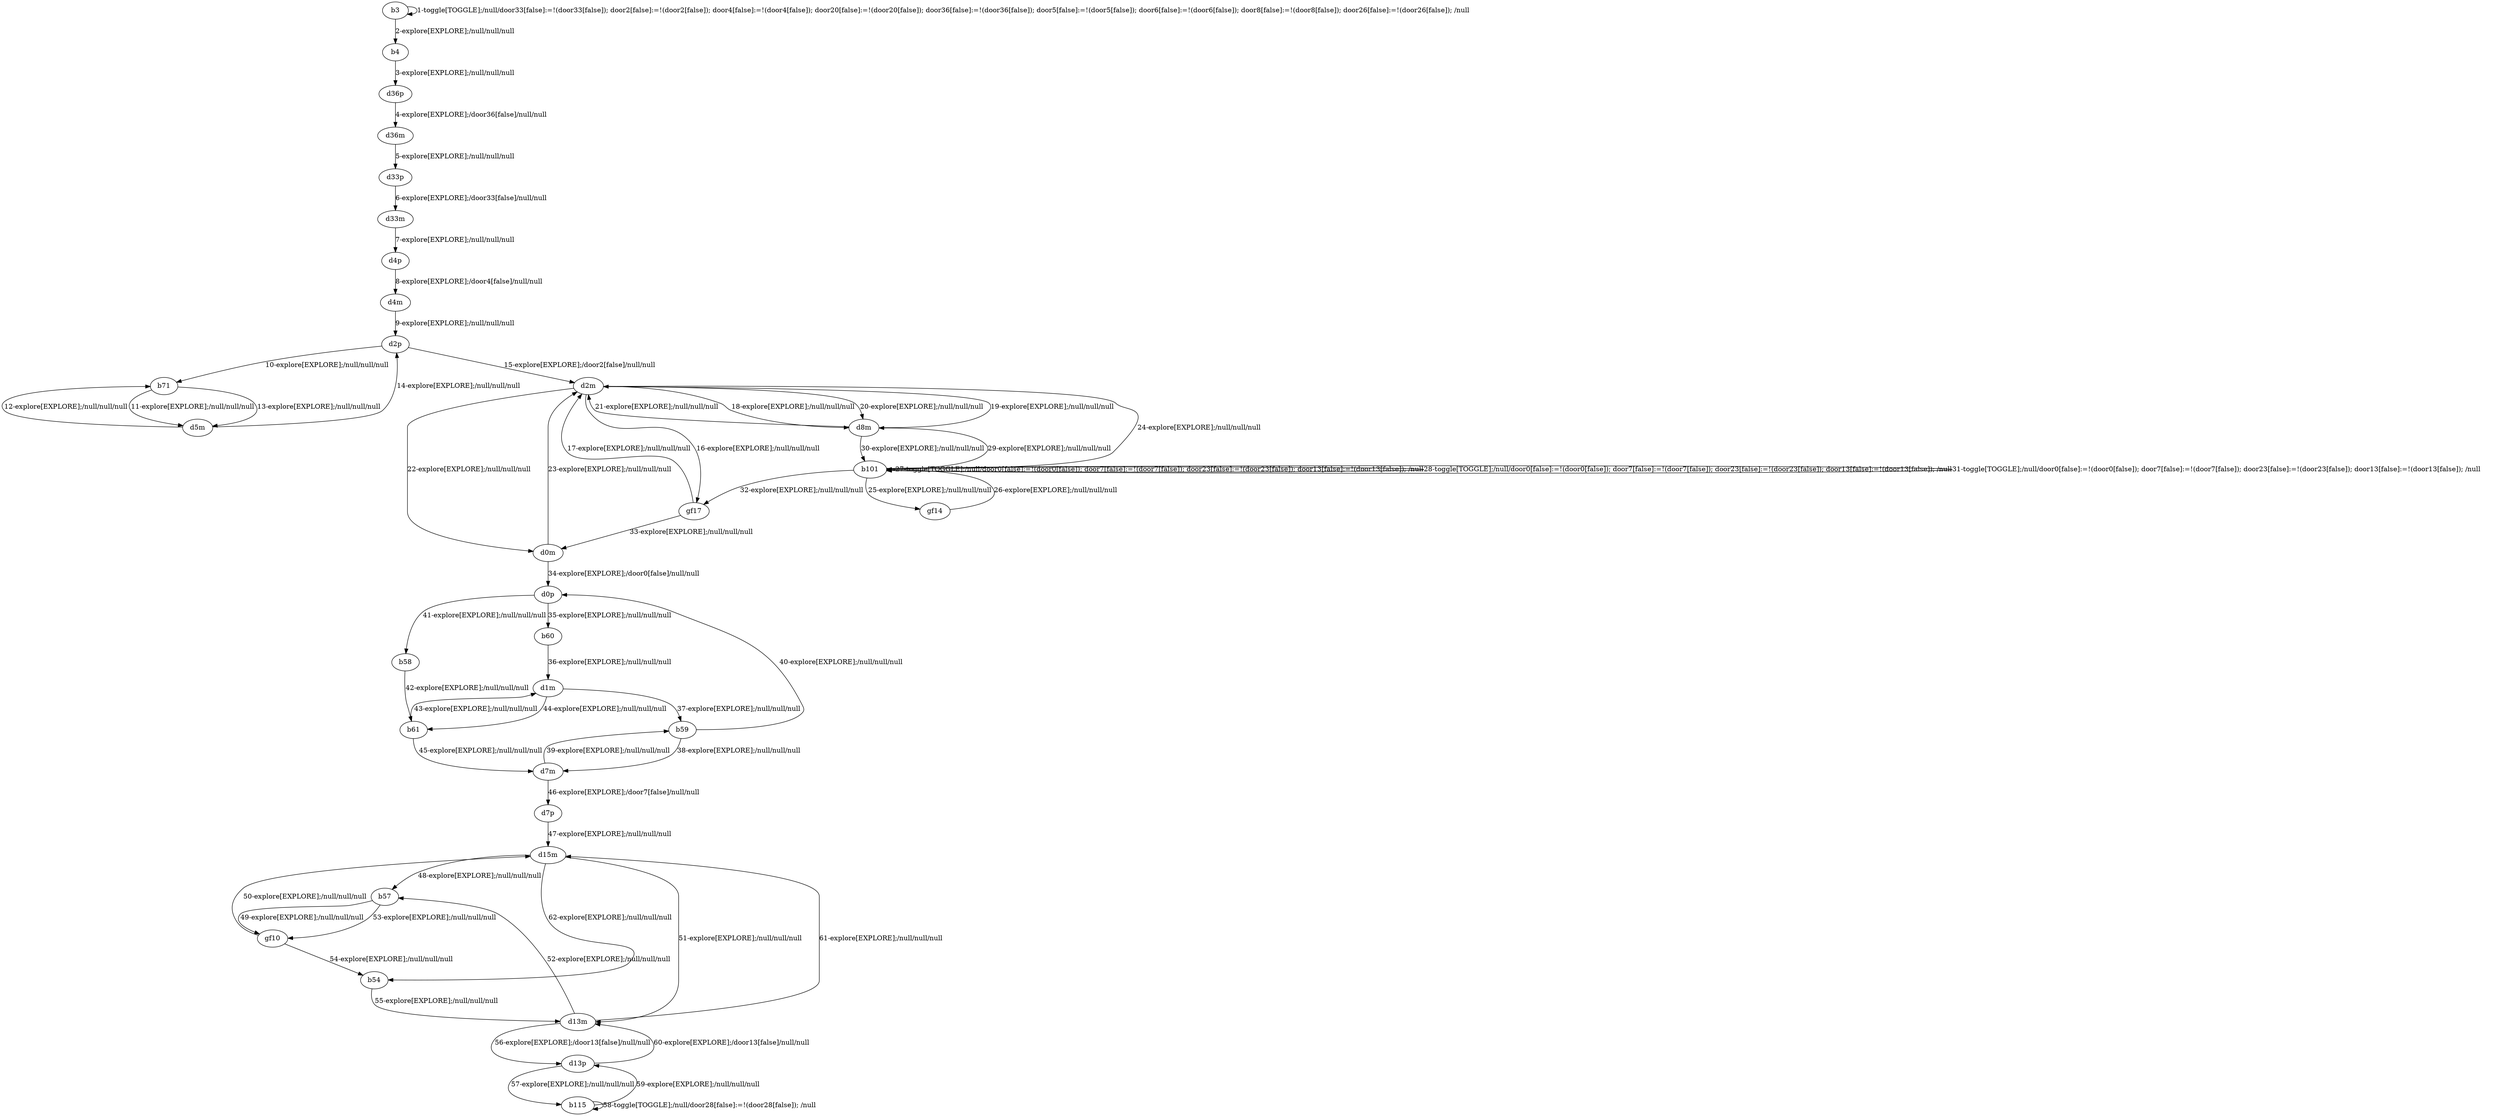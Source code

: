 # Total number of goals covered by this test: 1
# d15m --> b54

digraph g {
"b3" -> "b3" [label = "1-toggle[TOGGLE];/null/door33[false]:=!(door33[false]); door2[false]:=!(door2[false]); door4[false]:=!(door4[false]); door20[false]:=!(door20[false]); door36[false]:=!(door36[false]); door5[false]:=!(door5[false]); door6[false]:=!(door6[false]); door8[false]:=!(door8[false]); door26[false]:=!(door26[false]); /null"];
"b3" -> "b4" [label = "2-explore[EXPLORE];/null/null/null"];
"b4" -> "d36p" [label = "3-explore[EXPLORE];/null/null/null"];
"d36p" -> "d36m" [label = "4-explore[EXPLORE];/door36[false]/null/null"];
"d36m" -> "d33p" [label = "5-explore[EXPLORE];/null/null/null"];
"d33p" -> "d33m" [label = "6-explore[EXPLORE];/door33[false]/null/null"];
"d33m" -> "d4p" [label = "7-explore[EXPLORE];/null/null/null"];
"d4p" -> "d4m" [label = "8-explore[EXPLORE];/door4[false]/null/null"];
"d4m" -> "d2p" [label = "9-explore[EXPLORE];/null/null/null"];
"d2p" -> "b71" [label = "10-explore[EXPLORE];/null/null/null"];
"b71" -> "d5m" [label = "11-explore[EXPLORE];/null/null/null"];
"d5m" -> "b71" [label = "12-explore[EXPLORE];/null/null/null"];
"b71" -> "d5m" [label = "13-explore[EXPLORE];/null/null/null"];
"d5m" -> "d2p" [label = "14-explore[EXPLORE];/null/null/null"];
"d2p" -> "d2m" [label = "15-explore[EXPLORE];/door2[false]/null/null"];
"d2m" -> "gf17" [label = "16-explore[EXPLORE];/null/null/null"];
"gf17" -> "d2m" [label = "17-explore[EXPLORE];/null/null/null"];
"d2m" -> "d8m" [label = "18-explore[EXPLORE];/null/null/null"];
"d8m" -> "d2m" [label = "19-explore[EXPLORE];/null/null/null"];
"d2m" -> "d8m" [label = "20-explore[EXPLORE];/null/null/null"];
"d8m" -> "d2m" [label = "21-explore[EXPLORE];/null/null/null"];
"d2m" -> "d0m" [label = "22-explore[EXPLORE];/null/null/null"];
"d0m" -> "d2m" [label = "23-explore[EXPLORE];/null/null/null"];
"d2m" -> "b101" [label = "24-explore[EXPLORE];/null/null/null"];
"b101" -> "gf14" [label = "25-explore[EXPLORE];/null/null/null"];
"gf14" -> "b101" [label = "26-explore[EXPLORE];/null/null/null"];
"b101" -> "b101" [label = "27-toggle[TOGGLE];/null/door0[false]:=!(door0[false]); door7[false]:=!(door7[false]); door23[false]:=!(door23[false]); door13[false]:=!(door13[false]); /null"];
"b101" -> "b101" [label = "28-toggle[TOGGLE];/null/door0[false]:=!(door0[false]); door7[false]:=!(door7[false]); door23[false]:=!(door23[false]); door13[false]:=!(door13[false]); /null"];
"b101" -> "d8m" [label = "29-explore[EXPLORE];/null/null/null"];
"d8m" -> "b101" [label = "30-explore[EXPLORE];/null/null/null"];
"b101" -> "b101" [label = "31-toggle[TOGGLE];/null/door0[false]:=!(door0[false]); door7[false]:=!(door7[false]); door23[false]:=!(door23[false]); door13[false]:=!(door13[false]); /null"];
"b101" -> "gf17" [label = "32-explore[EXPLORE];/null/null/null"];
"gf17" -> "d0m" [label = "33-explore[EXPLORE];/null/null/null"];
"d0m" -> "d0p" [label = "34-explore[EXPLORE];/door0[false]/null/null"];
"d0p" -> "b60" [label = "35-explore[EXPLORE];/null/null/null"];
"b60" -> "d1m" [label = "36-explore[EXPLORE];/null/null/null"];
"d1m" -> "b59" [label = "37-explore[EXPLORE];/null/null/null"];
"b59" -> "d7m" [label = "38-explore[EXPLORE];/null/null/null"];
"d7m" -> "b59" [label = "39-explore[EXPLORE];/null/null/null"];
"b59" -> "d0p" [label = "40-explore[EXPLORE];/null/null/null"];
"d0p" -> "b58" [label = "41-explore[EXPLORE];/null/null/null"];
"b58" -> "b61" [label = "42-explore[EXPLORE];/null/null/null"];
"b61" -> "d1m" [label = "43-explore[EXPLORE];/null/null/null"];
"d1m" -> "b61" [label = "44-explore[EXPLORE];/null/null/null"];
"b61" -> "d7m" [label = "45-explore[EXPLORE];/null/null/null"];
"d7m" -> "d7p" [label = "46-explore[EXPLORE];/door7[false]/null/null"];
"d7p" -> "d15m" [label = "47-explore[EXPLORE];/null/null/null"];
"d15m" -> "b57" [label = "48-explore[EXPLORE];/null/null/null"];
"b57" -> "gf10" [label = "49-explore[EXPLORE];/null/null/null"];
"gf10" -> "d15m" [label = "50-explore[EXPLORE];/null/null/null"];
"d15m" -> "d13m" [label = "51-explore[EXPLORE];/null/null/null"];
"d13m" -> "b57" [label = "52-explore[EXPLORE];/null/null/null"];
"b57" -> "gf10" [label = "53-explore[EXPLORE];/null/null/null"];
"gf10" -> "b54" [label = "54-explore[EXPLORE];/null/null/null"];
"b54" -> "d13m" [label = "55-explore[EXPLORE];/null/null/null"];
"d13m" -> "d13p" [label = "56-explore[EXPLORE];/door13[false]/null/null"];
"d13p" -> "b115" [label = "57-explore[EXPLORE];/null/null/null"];
"b115" -> "b115" [label = "58-toggle[TOGGLE];/null/door28[false]:=!(door28[false]); /null"];
"b115" -> "d13p" [label = "59-explore[EXPLORE];/null/null/null"];
"d13p" -> "d13m" [label = "60-explore[EXPLORE];/door13[false]/null/null"];
"d13m" -> "d15m" [label = "61-explore[EXPLORE];/null/null/null"];
"d15m" -> "b54" [label = "62-explore[EXPLORE];/null/null/null"];
}